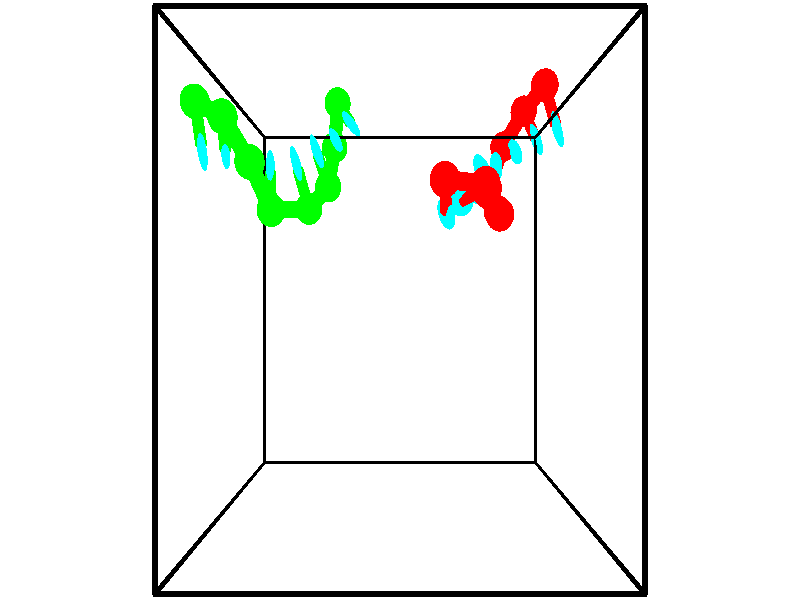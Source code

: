 // switches for output
#declare DRAW_BASES = 1; // possible values are 0, 1; only relevant for DNA ribbons
#declare DRAW_BASES_TYPE = 3; // possible values are 1, 2, 3; only relevant for DNA ribbons
#declare DRAW_FOG = 0; // set to 1 to enable fog

#include "colors.inc"

#include "transforms.inc"
background { rgb <1, 1, 1>}

#default {
   normal{
       ripples 0.25
       frequency 0.20
       turbulence 0.2
       lambda 5
   }
	finish {
		phong 0.1
		phong_size 40.
	}
}

// original window dimensions: 1024x640


// camera settings

camera {
	sky <-0, 1, 0>
	up <-0, 1, 0>
	right 1.6 * <1, 0, 0>
	location <2.5, 2.5, 11.1562>
	look_at <2.5, 2.5, 2.5>
	direction <0, 0, -8.6562>
	angle 67.0682
}


# declare cpy_camera_pos = <2.5, 2.5, 11.1562>;
# if (DRAW_FOG = 1)
fog {
	fog_type 2
	up vnormalize(cpy_camera_pos)
	color rgbt<1,1,1,0.3>
	distance 1e-5
	fog_alt 3e-3
	fog_offset 4
}
# end


// LIGHTS

# declare lum = 6;
global_settings {
	ambient_light rgb lum * <0.05, 0.05, 0.05>
	max_trace_level 15
}# declare cpy_direct_light_amount = 0.25;
light_source
{	1000 * <-1, -1, 1>,
	rgb lum * cpy_direct_light_amount
	parallel
}

light_source
{	1000 * <1, 1, -1>,
	rgb lum * cpy_direct_light_amount
	parallel
}

// strand 0

// nucleotide -1

// particle -1
sphere {
	<3.238701, 4.154649, 1.215136> 0.250000
	pigment { color rgbt <1,0,0,0> }
	no_shadow
}
cylinder {
	<3.276386, 3.922623, 0.891495>,  <3.298998, 3.783407, 0.697310>, 0.100000
	pigment { color rgbt <1,0,0,0> }
	no_shadow
}
cylinder {
	<3.276386, 3.922623, 0.891495>,  <3.238701, 4.154649, 1.215136>, 0.100000
	pigment { color rgbt <1,0,0,0> }
	no_shadow
}

// particle -1
sphere {
	<3.276386, 3.922623, 0.891495> 0.100000
	pigment { color rgbt <1,0,0,0> }
	no_shadow
}
sphere {
	0, 1
	scale<0.080000,0.200000,0.300000>
	matrix <0.724958, 0.596985, -0.343577,
		0.682319, -0.554196, 0.476768,
		0.094214, -0.580066, -0.809103,
		3.304651, 3.748603, 0.648764>
	pigment { color rgbt <0,1,1,0> }
	no_shadow
}
cylinder {
	<3.946886, 4.135235, 0.954457>,  <3.238701, 4.154649, 1.215136>, 0.130000
	pigment { color rgbt <1,0,0,0> }
	no_shadow
}

// nucleotide -1

// particle -1
sphere {
	<3.946886, 4.135235, 0.954457> 0.250000
	pigment { color rgbt <1,0,0,0> }
	no_shadow
}
cylinder {
	<3.746494, 4.027542, 0.625450>,  <3.626260, 3.962926, 0.428046>, 0.100000
	pigment { color rgbt <1,0,0,0> }
	no_shadow
}
cylinder {
	<3.746494, 4.027542, 0.625450>,  <3.946886, 4.135235, 0.954457>, 0.100000
	pigment { color rgbt <1,0,0,0> }
	no_shadow
}

// particle -1
sphere {
	<3.746494, 4.027542, 0.625450> 0.100000
	pigment { color rgbt <1,0,0,0> }
	no_shadow
}
sphere {
	0, 1
	scale<0.080000,0.200000,0.300000>
	matrix <0.660642, 0.494976, -0.564402,
		0.559082, -0.826143, -0.070105,
		-0.500978, -0.269233, -0.822517,
		3.596201, 3.946772, 0.378695>
	pigment { color rgbt <0,1,1,0> }
	no_shadow
}
cylinder {
	<4.273964, 3.763717, 0.435926>,  <3.946886, 4.135235, 0.954457>, 0.130000
	pigment { color rgbt <1,0,0,0> }
	no_shadow
}

// nucleotide -1

// particle -1
sphere {
	<4.273964, 3.763717, 0.435926> 0.250000
	pigment { color rgbt <1,0,0,0> }
	no_shadow
}
cylinder {
	<3.997643, 3.997322, 0.265411>,  <3.831850, 4.137485, 0.163103>, 0.100000
	pigment { color rgbt <1,0,0,0> }
	no_shadow
}
cylinder {
	<3.997643, 3.997322, 0.265411>,  <4.273964, 3.763717, 0.435926>, 0.100000
	pigment { color rgbt <1,0,0,0> }
	no_shadow
}

// particle -1
sphere {
	<3.997643, 3.997322, 0.265411> 0.100000
	pigment { color rgbt <1,0,0,0> }
	no_shadow
}
sphere {
	0, 1
	scale<0.080000,0.200000,0.300000>
	matrix <0.722785, 0.542070, -0.428651,
		-0.019261, -0.604227, -0.796579,
		-0.690804, 0.584012, -0.426286,
		3.790401, 4.172526, 0.137526>
	pigment { color rgbt <0,1,1,0> }
	no_shadow
}
cylinder {
	<4.334559, 3.906261, -0.263495>,  <4.273964, 3.763717, 0.435926>, 0.130000
	pigment { color rgbt <1,0,0,0> }
	no_shadow
}

// nucleotide -1

// particle -1
sphere {
	<4.334559, 3.906261, -0.263495> 0.250000
	pigment { color rgbt <1,0,0,0> }
	no_shadow
}
cylinder {
	<4.161911, 4.230156, -0.104485>,  <4.058322, 4.424493, -0.009078>, 0.100000
	pigment { color rgbt <1,0,0,0> }
	no_shadow
}
cylinder {
	<4.161911, 4.230156, -0.104485>,  <4.334559, 3.906261, -0.263495>, 0.100000
	pigment { color rgbt <1,0,0,0> }
	no_shadow
}

// particle -1
sphere {
	<4.161911, 4.230156, -0.104485> 0.100000
	pigment { color rgbt <1,0,0,0> }
	no_shadow
}
sphere {
	0, 1
	scale<0.080000,0.200000,0.300000>
	matrix <0.715478, 0.575694, -0.395812,
		-0.549358, 0.113580, -0.827832,
		-0.431621, 0.809738, 0.397526,
		4.032424, 4.473077, 0.014773>
	pigment { color rgbt <0,1,1,0> }
	no_shadow
}
cylinder {
	<4.282280, 4.358310, -0.889640>,  <4.334559, 3.906261, -0.263495>, 0.130000
	pigment { color rgbt <1,0,0,0> }
	no_shadow
}

// nucleotide -1

// particle -1
sphere {
	<4.282280, 4.358310, -0.889640> 0.250000
	pigment { color rgbt <1,0,0,0> }
	no_shadow
}
cylinder {
	<4.297829, 4.492874, -0.513275>,  <4.307158, 4.573613, -0.287456>, 0.100000
	pigment { color rgbt <1,0,0,0> }
	no_shadow
}
cylinder {
	<4.297829, 4.492874, -0.513275>,  <4.282280, 4.358310, -0.889640>, 0.100000
	pigment { color rgbt <1,0,0,0> }
	no_shadow
}

// particle -1
sphere {
	<4.297829, 4.492874, -0.513275> 0.100000
	pigment { color rgbt <1,0,0,0> }
	no_shadow
}
sphere {
	0, 1
	scale<0.080000,0.200000,0.300000>
	matrix <0.933938, 0.322594, -0.153922,
		-0.355314, 0.884737, -0.301648,
		0.038871, 0.336411, 0.940913,
		4.309490, 4.593798, -0.231001>
	pigment { color rgbt <0,1,1,0> }
	no_shadow
}
cylinder {
	<4.557758, 5.053629, -0.912442>,  <4.282280, 4.358310, -0.889640>, 0.130000
	pigment { color rgbt <1,0,0,0> }
	no_shadow
}

// nucleotide -1

// particle -1
sphere {
	<4.557758, 5.053629, -0.912442> 0.250000
	pigment { color rgbt <1,0,0,0> }
	no_shadow
}
cylinder {
	<4.625378, 4.928322, -0.538643>,  <4.665949, 4.853137, -0.314363>, 0.100000
	pigment { color rgbt <1,0,0,0> }
	no_shadow
}
cylinder {
	<4.625378, 4.928322, -0.538643>,  <4.557758, 5.053629, -0.912442>, 0.100000
	pigment { color rgbt <1,0,0,0> }
	no_shadow
}

// particle -1
sphere {
	<4.625378, 4.928322, -0.538643> 0.100000
	pigment { color rgbt <1,0,0,0> }
	no_shadow
}
sphere {
	0, 1
	scale<0.080000,0.200000,0.300000>
	matrix <0.941124, 0.332938, -0.058638,
		-0.292760, 0.889390, 0.351107,
		0.169049, -0.313268, 0.934497,
		4.676092, 4.834342, -0.258294>
	pigment { color rgbt <0,1,1,0> }
	no_shadow
}
cylinder {
	<4.900873, 5.552405, -0.570559>,  <4.557758, 5.053629, -0.912442>, 0.130000
	pigment { color rgbt <1,0,0,0> }
	no_shadow
}

// nucleotide -1

// particle -1
sphere {
	<4.900873, 5.552405, -0.570559> 0.250000
	pigment { color rgbt <1,0,0,0> }
	no_shadow
}
cylinder {
	<4.986053, 5.241188, -0.334152>,  <5.037162, 5.054458, -0.192308>, 0.100000
	pigment { color rgbt <1,0,0,0> }
	no_shadow
}
cylinder {
	<4.986053, 5.241188, -0.334152>,  <4.900873, 5.552405, -0.570559>, 0.100000
	pigment { color rgbt <1,0,0,0> }
	no_shadow
}

// particle -1
sphere {
	<4.986053, 5.241188, -0.334152> 0.100000
	pigment { color rgbt <1,0,0,0> }
	no_shadow
}
sphere {
	0, 1
	scale<0.080000,0.200000,0.300000>
	matrix <0.944382, 0.319039, 0.079724,
		-0.250586, 0.541168, 0.802710,
		0.212952, -0.778043, 0.591016,
		5.049939, 5.007775, -0.156847>
	pigment { color rgbt <0,1,1,0> }
	no_shadow
}
cylinder {
	<5.163108, 5.793222, 0.040016>,  <4.900873, 5.552405, -0.570559>, 0.130000
	pigment { color rgbt <1,0,0,0> }
	no_shadow
}

// nucleotide -1

// particle -1
sphere {
	<5.163108, 5.793222, 0.040016> 0.250000
	pigment { color rgbt <1,0,0,0> }
	no_shadow
}
cylinder {
	<5.290810, 5.414238, 0.047974>,  <5.367431, 5.186848, 0.052748>, 0.100000
	pigment { color rgbt <1,0,0,0> }
	no_shadow
}
cylinder {
	<5.290810, 5.414238, 0.047974>,  <5.163108, 5.793222, 0.040016>, 0.100000
	pigment { color rgbt <1,0,0,0> }
	no_shadow
}

// particle -1
sphere {
	<5.290810, 5.414238, 0.047974> 0.100000
	pigment { color rgbt <1,0,0,0> }
	no_shadow
}
sphere {
	0, 1
	scale<0.080000,0.200000,0.300000>
	matrix <0.931460, 0.317591, 0.177535,
		-0.174525, -0.038149, 0.983913,
		0.319254, -0.947460, 0.019893,
		5.386586, 5.130000, 0.053942>
	pigment { color rgbt <0,1,1,0> }
	no_shadow
}
// strand 1

// nucleotide -1

// particle -1
sphere {
	<1.291782, 5.676120, -0.539005> 0.250000
	pigment { color rgbt <0,1,0,0> }
	no_shadow
}
cylinder {
	<1.460565, 5.425278, -0.277107>,  <1.561834, 5.274772, -0.119969>, 0.100000
	pigment { color rgbt <0,1,0,0> }
	no_shadow
}
cylinder {
	<1.460565, 5.425278, -0.277107>,  <1.291782, 5.676120, -0.539005>, 0.100000
	pigment { color rgbt <0,1,0,0> }
	no_shadow
}

// particle -1
sphere {
	<1.460565, 5.425278, -0.277107> 0.100000
	pigment { color rgbt <0,1,0,0> }
	no_shadow
}
sphere {
	0, 1
	scale<0.080000,0.200000,0.300000>
	matrix <-0.745095, -0.651309, -0.143631,
		0.516513, -0.427241, -0.742078,
		0.421957, -0.627106, 0.654745,
		1.587152, 5.237146, -0.080684>
	pigment { color rgbt <0,1,1,0> }
	no_shadow
}
cylinder {
	<1.212427, 5.006760, -0.747724>,  <1.291782, 5.676120, -0.539005>, 0.130000
	pigment { color rgbt <0,1,0,0> }
	no_shadow
}

// nucleotide -1

// particle -1
sphere {
	<1.212427, 5.006760, -0.747724> 0.250000
	pigment { color rgbt <0,1,0,0> }
	no_shadow
}
cylinder {
	<1.265005, 4.988831, -0.351601>,  <1.296552, 4.978073, -0.113926>, 0.100000
	pigment { color rgbt <0,1,0,0> }
	no_shadow
}
cylinder {
	<1.265005, 4.988831, -0.351601>,  <1.212427, 5.006760, -0.747724>, 0.100000
	pigment { color rgbt <0,1,0,0> }
	no_shadow
}

// particle -1
sphere {
	<1.265005, 4.988831, -0.351601> 0.100000
	pigment { color rgbt <0,1,0,0> }
	no_shadow
}
sphere {
	0, 1
	scale<0.080000,0.200000,0.300000>
	matrix <-0.824021, -0.560295, 0.084013,
		0.551099, -0.827079, -0.110585,
		0.131446, -0.044825, 0.990309,
		1.304439, 4.975383, -0.054508>
	pigment { color rgbt <0,1,1,0> }
	no_shadow
}
cylinder {
	<1.111051, 4.325053, -0.525991>,  <1.212427, 5.006760, -0.747724>, 0.130000
	pigment { color rgbt <0,1,0,0> }
	no_shadow
}

// nucleotide -1

// particle -1
sphere {
	<1.111051, 4.325053, -0.525991> 0.250000
	pigment { color rgbt <0,1,0,0> }
	no_shadow
}
cylinder {
	<1.024199, 4.590775, -0.239899>,  <0.972088, 4.750207, -0.068243>, 0.100000
	pigment { color rgbt <0,1,0,0> }
	no_shadow
}
cylinder {
	<1.024199, 4.590775, -0.239899>,  <1.111051, 4.325053, -0.525991>, 0.100000
	pigment { color rgbt <0,1,0,0> }
	no_shadow
}

// particle -1
sphere {
	<1.024199, 4.590775, -0.239899> 0.100000
	pigment { color rgbt <0,1,0,0> }
	no_shadow
}
sphere {
	0, 1
	scale<0.080000,0.200000,0.300000>
	matrix <-0.906981, -0.408185, 0.103781,
		0.360889, -0.626166, 0.691140,
		-0.217129, 0.664304, 0.715230,
		0.959061, 4.790066, -0.025330>
	pigment { color rgbt <0,1,1,0> }
	no_shadow
}
cylinder {
	<0.804703, 3.916715, -0.081235>,  <1.111051, 4.325053, -0.525991>, 0.130000
	pigment { color rgbt <0,1,0,0> }
	no_shadow
}

// nucleotide -1

// particle -1
sphere {
	<0.804703, 3.916715, -0.081235> 0.250000
	pigment { color rgbt <0,1,0,0> }
	no_shadow
}
cylinder {
	<0.684334, 4.293671, -0.022789>,  <0.612112, 4.519844, 0.012279>, 0.100000
	pigment { color rgbt <0,1,0,0> }
	no_shadow
}
cylinder {
	<0.684334, 4.293671, -0.022789>,  <0.804703, 3.916715, -0.081235>, 0.100000
	pigment { color rgbt <0,1,0,0> }
	no_shadow
}

// particle -1
sphere {
	<0.684334, 4.293671, -0.022789> 0.100000
	pigment { color rgbt <0,1,0,0> }
	no_shadow
}
sphere {
	0, 1
	scale<0.080000,0.200000,0.300000>
	matrix <-0.951915, -0.306064, 0.013529,
		0.057470, -0.135018, 0.989175,
		-0.300924, 0.942388, 0.146115,
		0.594057, 4.576387, 0.021046>
	pigment { color rgbt <0,1,1,0> }
	no_shadow
}
cylinder {
	<0.203098, 3.833942, 0.409805>,  <0.804703, 3.916715, -0.081235>, 0.130000
	pigment { color rgbt <0,1,0,0> }
	no_shadow
}

// nucleotide -1

// particle -1
sphere {
	<0.203098, 3.833942, 0.409805> 0.250000
	pigment { color rgbt <0,1,0,0> }
	no_shadow
}
cylinder {
	<0.169980, 4.209122, 0.275108>,  <0.150109, 4.434230, 0.194290>, 0.100000
	pigment { color rgbt <0,1,0,0> }
	no_shadow
}
cylinder {
	<0.169980, 4.209122, 0.275108>,  <0.203098, 3.833942, 0.409805>, 0.100000
	pigment { color rgbt <0,1,0,0> }
	no_shadow
}

// particle -1
sphere {
	<0.169980, 4.209122, 0.275108> 0.100000
	pigment { color rgbt <0,1,0,0> }
	no_shadow
}
sphere {
	0, 1
	scale<0.080000,0.200000,0.300000>
	matrix <-0.992327, -0.046458, 0.114579,
		0.091825, 0.343644, 0.934600,
		-0.082794, 0.937950, -0.336741,
		0.145142, 4.490507, 0.174086>
	pigment { color rgbt <0,1,1,0> }
	no_shadow
}
cylinder {
	<-0.046023, 4.448075, 0.940376>,  <0.203098, 3.833942, 0.409805>, 0.130000
	pigment { color rgbt <0,1,0,0> }
	no_shadow
}

// nucleotide -1

// particle -1
sphere {
	<-0.046023, 4.448075, 0.940376> 0.250000
	pigment { color rgbt <0,1,0,0> }
	no_shadow
}
cylinder {
	<-0.139978, 4.537750, 0.562050>,  <-0.196352, 4.591556, 0.335054>, 0.100000
	pigment { color rgbt <0,1,0,0> }
	no_shadow
}
cylinder {
	<-0.139978, 4.537750, 0.562050>,  <-0.046023, 4.448075, 0.940376>, 0.100000
	pigment { color rgbt <0,1,0,0> }
	no_shadow
}

// particle -1
sphere {
	<-0.139978, 4.537750, 0.562050> 0.100000
	pigment { color rgbt <0,1,0,0> }
	no_shadow
}
sphere {
	0, 1
	scale<0.080000,0.200000,0.300000>
	matrix <-0.970636, -0.106045, 0.215918,
		-0.051892, 0.968759, 0.242515,
		-0.234889, 0.224189, -0.945815,
		-0.210445, 4.605007, 0.278305>
	pigment { color rgbt <0,1,1,0> }
	no_shadow
}
cylinder {
	<-0.514642, 5.094470, 0.912119>,  <-0.046023, 4.448075, 0.940376>, 0.130000
	pigment { color rgbt <0,1,0,0> }
	no_shadow
}

// nucleotide -1

// particle -1
sphere {
	<-0.514642, 5.094470, 0.912119> 0.250000
	pigment { color rgbt <0,1,0,0> }
	no_shadow
}
cylinder {
	<-0.578240, 4.872406, 0.585556>,  <-0.616399, 4.739168, 0.389619>, 0.100000
	pigment { color rgbt <0,1,0,0> }
	no_shadow
}
cylinder {
	<-0.578240, 4.872406, 0.585556>,  <-0.514642, 5.094470, 0.912119>, 0.100000
	pigment { color rgbt <0,1,0,0> }
	no_shadow
}

// particle -1
sphere {
	<-0.578240, 4.872406, 0.585556> 0.100000
	pigment { color rgbt <0,1,0,0> }
	no_shadow
}
sphere {
	0, 1
	scale<0.080000,0.200000,0.300000>
	matrix <-0.964112, -0.090781, 0.249493,
		-0.212622, 0.826775, -0.520801,
		-0.158996, -0.555159, -0.816406,
		-0.625939, 4.705858, 0.340634>
	pigment { color rgbt <0,1,1,0> }
	no_shadow
}
cylinder {
	<-1.058608, 5.369674, 0.682029>,  <-0.514642, 5.094470, 0.912119>, 0.130000
	pigment { color rgbt <0,1,0,0> }
	no_shadow
}

// nucleotide -1

// particle -1
sphere {
	<-1.058608, 5.369674, 0.682029> 0.250000
	pigment { color rgbt <0,1,0,0> }
	no_shadow
}
cylinder {
	<-1.028753, 4.990982, 0.556725>,  <-1.010839, 4.763767, 0.481542>, 0.100000
	pigment { color rgbt <0,1,0,0> }
	no_shadow
}
cylinder {
	<-1.028753, 4.990982, 0.556725>,  <-1.058608, 5.369674, 0.682029>, 0.100000
	pigment { color rgbt <0,1,0,0> }
	no_shadow
}

// particle -1
sphere {
	<-1.028753, 4.990982, 0.556725> 0.100000
	pigment { color rgbt <0,1,0,0> }
	no_shadow
}
sphere {
	0, 1
	scale<0.080000,0.200000,0.300000>
	matrix <-0.932189, -0.177816, 0.315286,
		-0.354193, 0.268485, -0.895803,
		0.074639, -0.946730, -0.313260,
		-1.006361, 4.706963, 0.462746>
	pigment { color rgbt <0,1,1,0> }
	no_shadow
}
// box output
cylinder {
	<0.000000, 0.000000, 0.000000>,  <5.000000, 0.000000, 0.000000>, 0.025000
	pigment { color rgbt <0,0,0,0> }
	no_shadow
}
cylinder {
	<0.000000, 0.000000, 0.000000>,  <0.000000, 5.000000, 0.000000>, 0.025000
	pigment { color rgbt <0,0,0,0> }
	no_shadow
}
cylinder {
	<0.000000, 0.000000, 0.000000>,  <0.000000, 0.000000, 5.000000>, 0.025000
	pigment { color rgbt <0,0,0,0> }
	no_shadow
}
cylinder {
	<5.000000, 5.000000, 5.000000>,  <0.000000, 5.000000, 5.000000>, 0.025000
	pigment { color rgbt <0,0,0,0> }
	no_shadow
}
cylinder {
	<5.000000, 5.000000, 5.000000>,  <5.000000, 0.000000, 5.000000>, 0.025000
	pigment { color rgbt <0,0,0,0> }
	no_shadow
}
cylinder {
	<5.000000, 5.000000, 5.000000>,  <5.000000, 5.000000, 0.000000>, 0.025000
	pigment { color rgbt <0,0,0,0> }
	no_shadow
}
cylinder {
	<0.000000, 0.000000, 5.000000>,  <0.000000, 5.000000, 5.000000>, 0.025000
	pigment { color rgbt <0,0,0,0> }
	no_shadow
}
cylinder {
	<0.000000, 0.000000, 5.000000>,  <5.000000, 0.000000, 5.000000>, 0.025000
	pigment { color rgbt <0,0,0,0> }
	no_shadow
}
cylinder {
	<5.000000, 5.000000, 0.000000>,  <0.000000, 5.000000, 0.000000>, 0.025000
	pigment { color rgbt <0,0,0,0> }
	no_shadow
}
cylinder {
	<5.000000, 5.000000, 0.000000>,  <5.000000, 0.000000, 0.000000>, 0.025000
	pigment { color rgbt <0,0,0,0> }
	no_shadow
}
cylinder {
	<5.000000, 0.000000, 5.000000>,  <5.000000, 0.000000, 0.000000>, 0.025000
	pigment { color rgbt <0,0,0,0> }
	no_shadow
}
cylinder {
	<0.000000, 5.000000, 0.000000>,  <0.000000, 5.000000, 5.000000>, 0.025000
	pigment { color rgbt <0,0,0,0> }
	no_shadow
}
// end of box output
